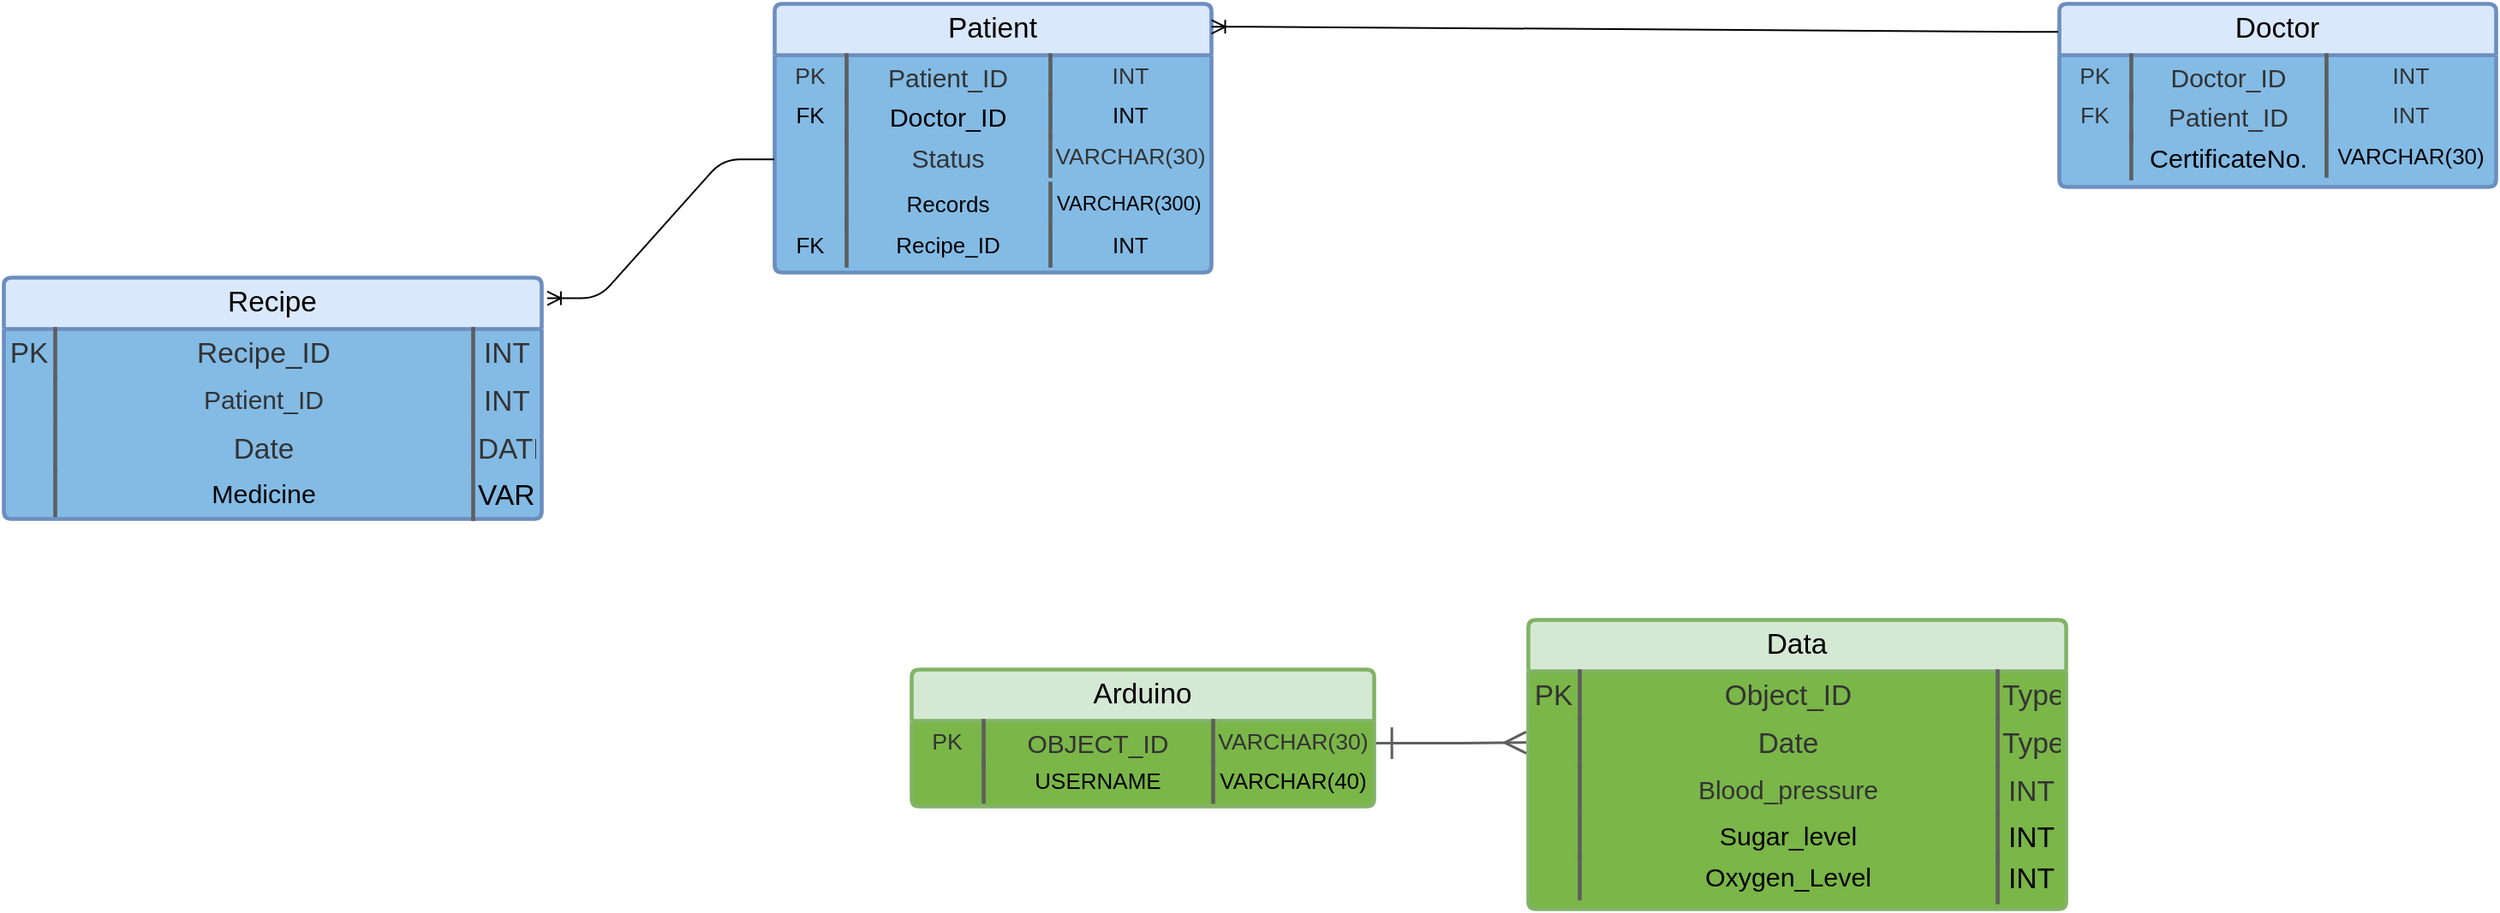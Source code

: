 <mxfile version="14.9.4" type="github">
  <diagram id="R2lEEEUBdFMjLlhIrx00" name="Page-1">
    <mxGraphModel dx="1673" dy="901" grid="1" gridSize="10" guides="1" tooltips="1" connect="1" arrows="1" fold="1" page="1" pageScale="1" pageWidth="850" pageHeight="1100" math="0" shadow="0" extFonts="Permanent Marker^https://fonts.googleapis.com/css?family=Permanent+Marker">
      <root>
        <mxCell id="0" />
        <mxCell id="1" parent="0" />
        <mxCell id="s8nBBbzB6NtBCQzFO3ce-1" value="Patient" style="html=1;overflow=block;blockSpacing=1;whiteSpace=wrap;swimlane;resizeParent=1;resizeParentMax=0;resizeLast=0;collapsible=0;marginBottom=0;fontStyle=0;swimlaneFillColor=#83bbe5;startSize=30;whiteSpace=wrap;fontSize=16.7;align=center;fillColor=#dae8fc;whiteSpace=wrap;spacing=0;strokeColor=#6c8ebf;strokeOpacity=100;fillOpacity=100;rounded=1;absoluteArcSize=1;arcSize=9;strokeWidth=2.3;" parent="1" vertex="1">
          <mxGeometry x="480" y="90" width="255" height="157" as="geometry" />
        </mxCell>
        <mxCell id="s8nBBbzB6NtBCQzFO3ce-2" value="PK" style="strokeColor=none;part=1;resizeHeight=0;align=center;verticalAlign=top;spacingLeft=4;spacingRight=4;overflow=hidden;rotatable=0;points=[[0,0.5],[1,0.5]];portConstraint=eastwest;whiteSpace=wrap;swimlaneFillColor=#83bbe5;whiteSpace=wrap;fontSize=13.3;fontColor=#333333;align=center;fillColor=none;strokeOpacity=100;fillOpacity=100;whiteSpace=wrap;spacing=0;rounded=1;absoluteArcSize=1;arcSize=9;strokeWidth=2.3;" parent="s8nBBbzB6NtBCQzFO3ce-1" vertex="1">
          <mxGeometry y="30" width="42" height="23.25" as="geometry" />
        </mxCell>
        <mxCell id="s8nBBbzB6NtBCQzFO3ce-3" value="Patient_ID" style="shape=partialRectangle;top=0;right=0;bottom=0;part=1;resizeHeight=0;align=left;verticalAlign=top;spacingLeft=4;spacingRight=4;overflow=hidden;rotatable=0;points=[[0,0.5],[1,0.5]];portConstraint=eastwest;whiteSpace=wrap;swimlaneFillColor=#83bbe5;whiteSpace=wrap;fontSize=15;fontColor=#333333;align=center;fillColor=none;strokeOpacity=100;fillOpacity=100;whiteSpace=wrap;spacing=0;strokeColor=#5e5e5e;rounded=1;absoluteArcSize=1;arcSize=9;strokeWidth=2.3;" parent="s8nBBbzB6NtBCQzFO3ce-1" vertex="1">
          <mxGeometry x="42" y="30" width="119.0" height="25.5" as="geometry" />
        </mxCell>
        <mxCell id="s8nBBbzB6NtBCQzFO3ce-4" value="INT" style="shape=partialRectangle;top=0;right=0;bottom=0;part=1;resizeHeight=0;align=left;verticalAlign=top;spacingLeft=4;spacingRight=4;overflow=hidden;rotatable=0;points=[[0,0.5],[1,0.5]];portConstraint=eastwest;whiteSpace=wrap;swimlaneFillColor=#83bbe5;whiteSpace=wrap;fontSize=13.3;fontColor=#333333;align=center;fillColor=none;strokeOpacity=100;fillOpacity=100;whiteSpace=wrap;spacing=0;strokeColor=#5e5e5e;rounded=1;absoluteArcSize=1;arcSize=9;strokeWidth=2.3;" parent="s8nBBbzB6NtBCQzFO3ce-1" vertex="1">
          <mxGeometry x="161.0" y="30" width="94.0" height="23.25" as="geometry" />
        </mxCell>
        <mxCell id="s8nBBbzB6NtBCQzFO3ce-5" value="FK" style="strokeColor=none;part=1;resizeHeight=0;align=center;verticalAlign=top;spacingLeft=4;spacingRight=4;overflow=hidden;rotatable=0;points=[[0,0.5],[1,0.5]];portConstraint=eastwest;whiteSpace=wrap;swimlaneFillColor=#83bbe5;whiteSpace=wrap;fontSize=13;fillColor=none;strokeOpacity=100;fillOpacity=100;whiteSpace=wrap;spacing=0;rounded=1;absoluteArcSize=1;arcSize=9;strokeWidth=2.3;" parent="s8nBBbzB6NtBCQzFO3ce-1" vertex="1">
          <mxGeometry y="53.25" width="42" height="24" as="geometry" />
        </mxCell>
        <mxCell id="s8nBBbzB6NtBCQzFO3ce-6" value="Doctor_ID" style="shape=partialRectangle;top=0;right=0;bottom=0;part=1;resizeHeight=0;align=left;verticalAlign=top;spacingLeft=4;spacingRight=4;overflow=hidden;rotatable=0;points=[[0,0.5],[1,0.5]];portConstraint=eastwest;whiteSpace=wrap;swimlaneFillColor=#83bbe5;whiteSpace=wrap;fontSize=15.2;align=center;fillColor=none;strokeOpacity=100;fillOpacity=100;whiteSpace=wrap;spacing=0;strokeColor=#5e5e5e;rounded=1;absoluteArcSize=1;arcSize=9;strokeWidth=2.3;" parent="s8nBBbzB6NtBCQzFO3ce-1" vertex="1">
          <mxGeometry x="42" y="53.25" width="119.0" height="25.5" as="geometry" />
        </mxCell>
        <mxCell id="s8nBBbzB6NtBCQzFO3ce-7" value="INT" style="shape=partialRectangle;top=0;right=0;bottom=0;part=1;resizeHeight=0;align=left;verticalAlign=top;spacingLeft=4;spacingRight=4;overflow=hidden;rotatable=0;points=[[0,0.5],[1,0.5]];portConstraint=eastwest;whiteSpace=wrap;swimlaneFillColor=#83bbe5;whiteSpace=wrap;fontSize=13;align=center;fillColor=none;strokeOpacity=100;fillOpacity=100;whiteSpace=wrap;spacing=0;strokeColor=#5e5e5e;rounded=1;absoluteArcSize=1;arcSize=9;strokeWidth=2.3;" parent="s8nBBbzB6NtBCQzFO3ce-1" vertex="1">
          <mxGeometry x="161.0" y="53.25" width="94.0" height="24" as="geometry" />
        </mxCell>
        <mxCell id="s8nBBbzB6NtBCQzFO3ce-8" value="" style="strokeColor=none;part=1;resizeHeight=0;align=center;verticalAlign=top;spacingLeft=4;spacingRight=4;overflow=hidden;rotatable=0;points=[[0,0.5],[1,0.5]];portConstraint=eastwest;whiteSpace=wrap;swimlaneFillColor=#83bbe5;whiteSpace=wrap;fontSize=13;align=center;fillColor=none;strokeOpacity=100;fillOpacity=100;whiteSpace=wrap;spacing=0;rounded=1;absoluteArcSize=1;arcSize=9;strokeWidth=2.3;" parent="s8nBBbzB6NtBCQzFO3ce-1" vertex="1">
          <mxGeometry y="77.25" width="42" height="27.75" as="geometry" />
        </mxCell>
        <mxCell id="s8nBBbzB6NtBCQzFO3ce-9" value="Status" style="shape=partialRectangle;top=0;right=0;bottom=0;part=1;resizeHeight=0;align=left;verticalAlign=top;spacingLeft=4;spacingRight=4;overflow=hidden;rotatable=0;points=[[0,0.5],[1,0.5]];portConstraint=eastwest;whiteSpace=wrap;swimlaneFillColor=#83bbe5;whiteSpace=wrap;fontSize=15;fontColor=#333333;align=center;fillColor=none;strokeOpacity=100;fillOpacity=100;whiteSpace=wrap;spacing=0;strokeColor=#5e5e5e;rounded=1;absoluteArcSize=1;arcSize=9;strokeWidth=2.3;" parent="s8nBBbzB6NtBCQzFO3ce-1" vertex="1">
          <mxGeometry x="42" y="77.25" width="119.0" height="25.5" as="geometry" />
        </mxCell>
        <mxCell id="s8nBBbzB6NtBCQzFO3ce-10" value="VARCHAR(30)" style="shape=partialRectangle;top=0;right=0;bottom=0;part=1;resizeHeight=0;align=left;verticalAlign=top;spacingLeft=4;spacingRight=4;overflow=hidden;rotatable=0;points=[[0,0.5],[1,0.5]];portConstraint=eastwest;whiteSpace=wrap;swimlaneFillColor=#83bbe5;whiteSpace=wrap;fontSize=13.3;fontColor=#333333;align=center;fillColor=none;strokeOpacity=100;fillOpacity=100;whiteSpace=wrap;spacing=0;strokeColor=#5e5e5e;rounded=1;absoluteArcSize=1;arcSize=9;strokeWidth=2.3;" parent="s8nBBbzB6NtBCQzFO3ce-1" vertex="1">
          <mxGeometry x="161.0" y="77.25" width="94.0" height="23.25" as="geometry" />
        </mxCell>
        <mxCell id="s8nBBbzB6NtBCQzFO3ce-11" value="" style="strokeColor=none;part=1;resizeHeight=0;align=center;verticalAlign=top;spacingLeft=4;spacingRight=4;overflow=hidden;rotatable=0;points=[[0,0.5],[1,0.5]];portConstraint=eastwest;whiteSpace=wrap;swimlaneFillColor=#83bbe5;whiteSpace=wrap;fontSize=13;fillColor=none;strokeOpacity=100;fillOpacity=100;whiteSpace=wrap;spacing=0;rounded=1;absoluteArcSize=1;arcSize=9;strokeWidth=2.3;" parent="s8nBBbzB6NtBCQzFO3ce-1" vertex="1">
          <mxGeometry y="105" width="42" height="24" as="geometry" />
        </mxCell>
        <mxCell id="s8nBBbzB6NtBCQzFO3ce-12" value="Records" style="shape=partialRectangle;top=0;right=0;bottom=0;part=1;resizeHeight=0;align=left;verticalAlign=top;spacingLeft=4;spacingRight=4;overflow=hidden;rotatable=0;points=[[0,0.5],[1,0.5]];portConstraint=eastwest;whiteSpace=wrap;swimlaneFillColor=#83bbe5;whiteSpace=wrap;fontSize=13;align=center;fillColor=none;strokeOpacity=100;fillOpacity=100;whiteSpace=wrap;spacing=0;strokeColor=#5e5e5e;rounded=1;absoluteArcSize=1;arcSize=9;strokeWidth=2.3;" parent="s8nBBbzB6NtBCQzFO3ce-1" vertex="1">
          <mxGeometry x="42" y="105" width="119.0" height="24" as="geometry" />
        </mxCell>
        <mxCell id="s8nBBbzB6NtBCQzFO3ce-13" value="VARCHAR(300)" style="shape=partialRectangle;top=0;right=0;bottom=0;part=1;resizeHeight=0;align=left;verticalAlign=top;spacingLeft=4;spacingRight=4;overflow=hidden;rotatable=0;points=[[0,0.5],[1,0.5]];portConstraint=eastwest;whiteSpace=wrap;swimlaneFillColor=#83bbe5;whiteSpace=wrap;fontSize=11.8;fillColor=none;strokeOpacity=100;fillOpacity=100;whiteSpace=wrap;spacing=0;strokeColor=#5e5e5e;rounded=1;absoluteArcSize=1;arcSize=9;strokeWidth=2.3;" parent="s8nBBbzB6NtBCQzFO3ce-1" vertex="1">
          <mxGeometry x="161.0" y="105" width="94.0" height="21.75" as="geometry" />
        </mxCell>
        <mxCell id="s8nBBbzB6NtBCQzFO3ce-14" value="FK" style="strokeColor=none;part=1;resizeHeight=0;align=center;verticalAlign=top;spacingLeft=4;spacingRight=4;overflow=hidden;rotatable=0;points=[[0,0.5],[1,0.5]];portConstraint=eastwest;whiteSpace=wrap;swimlaneFillColor=#83bbe5;whiteSpace=wrap;fontSize=13;fillColor=none;strokeOpacity=100;fillOpacity=100;whiteSpace=wrap;spacing=0;rounded=1;absoluteArcSize=1;arcSize=9;strokeWidth=2.3;" parent="s8nBBbzB6NtBCQzFO3ce-1" vertex="1">
          <mxGeometry y="129" width="42" height="24" as="geometry" />
        </mxCell>
        <mxCell id="s8nBBbzB6NtBCQzFO3ce-15" value="Recipe_ID" style="shape=partialRectangle;top=0;right=0;bottom=0;part=1;resizeHeight=0;align=left;verticalAlign=top;spacingLeft=4;spacingRight=4;overflow=hidden;rotatable=0;points=[[0,0.5],[1,0.5]];portConstraint=eastwest;whiteSpace=wrap;swimlaneFillColor=#83bbe5;whiteSpace=wrap;fontSize=13;align=center;fillColor=none;strokeOpacity=100;fillOpacity=100;whiteSpace=wrap;spacing=0;strokeColor=#5e5e5e;rounded=1;absoluteArcSize=1;arcSize=9;strokeWidth=2.3;" parent="s8nBBbzB6NtBCQzFO3ce-1" vertex="1">
          <mxGeometry x="42" y="129" width="119.0" height="24" as="geometry" />
        </mxCell>
        <mxCell id="s8nBBbzB6NtBCQzFO3ce-16" value="INT" style="shape=partialRectangle;top=0;right=0;bottom=0;part=1;resizeHeight=0;align=left;verticalAlign=top;spacingLeft=4;spacingRight=4;overflow=hidden;rotatable=0;points=[[0,0.5],[1,0.5]];portConstraint=eastwest;whiteSpace=wrap;swimlaneFillColor=#83bbe5;whiteSpace=wrap;fontSize=13;align=center;fillColor=none;strokeOpacity=100;fillOpacity=100;whiteSpace=wrap;spacing=0;strokeColor=#5e5e5e;rounded=1;absoluteArcSize=1;arcSize=9;strokeWidth=2.3;" parent="s8nBBbzB6NtBCQzFO3ce-1" vertex="1">
          <mxGeometry x="161.0" y="129" width="94.0" height="24" as="geometry" />
        </mxCell>
        <mxCell id="wR4m2LSyL9cgfY_sc-Y3-31" value="Doctor" style="html=1;overflow=block;blockSpacing=1;whiteSpace=wrap;swimlane;resizeParent=1;resizeParentMax=0;resizeLast=0;collapsible=0;marginBottom=0;fontStyle=0;swimlaneFillColor=#83bbe5;startSize=30;whiteSpace=wrap;fontSize=16.7;align=center;fillColor=#dae8fc;whiteSpace=wrap;spacing=0;strokeColor=#6c8ebf;strokeOpacity=100;fillOpacity=100;rounded=1;absoluteArcSize=1;arcSize=9;strokeWidth=2.3;" parent="1" vertex="1">
          <mxGeometry x="1230" y="90" width="255" height="107" as="geometry" />
        </mxCell>
        <mxCell id="wR4m2LSyL9cgfY_sc-Y3-32" value="PK" style="strokeColor=none;part=1;resizeHeight=0;align=center;verticalAlign=top;spacingLeft=4;spacingRight=4;overflow=hidden;rotatable=0;points=[[0,0.5],[1,0.5]];portConstraint=eastwest;whiteSpace=wrap;swimlaneFillColor=#83bbe5;whiteSpace=wrap;fontSize=13.3;fontColor=#333333;align=center;fillColor=none;strokeOpacity=100;fillOpacity=100;whiteSpace=wrap;spacing=0;rounded=1;absoluteArcSize=1;arcSize=9;strokeWidth=2.3;" parent="wR4m2LSyL9cgfY_sc-Y3-31" vertex="1">
          <mxGeometry y="30" width="42" height="23.25" as="geometry" />
        </mxCell>
        <mxCell id="wR4m2LSyL9cgfY_sc-Y3-33" value="Doctor_ID" style="shape=partialRectangle;top=0;right=0;bottom=0;part=1;resizeHeight=0;align=left;verticalAlign=top;spacingLeft=4;spacingRight=4;overflow=hidden;rotatable=0;points=[[0,0.5],[1,0.5]];portConstraint=eastwest;whiteSpace=wrap;swimlaneFillColor=#83bbe5;whiteSpace=wrap;fontSize=15;fontColor=#333333;align=center;fillColor=none;strokeOpacity=100;fillOpacity=100;whiteSpace=wrap;spacing=0;strokeColor=#5e5e5e;rounded=1;absoluteArcSize=1;arcSize=9;strokeWidth=2.3;" parent="wR4m2LSyL9cgfY_sc-Y3-31" vertex="1">
          <mxGeometry x="42" y="30" width="114" height="25.5" as="geometry" />
        </mxCell>
        <mxCell id="wR4m2LSyL9cgfY_sc-Y3-34" value="INT" style="shape=partialRectangle;top=0;right=0;bottom=0;part=1;resizeHeight=0;align=left;verticalAlign=top;spacingLeft=4;spacingRight=4;overflow=hidden;rotatable=0;points=[[0,0.5],[1,0.5]];portConstraint=eastwest;whiteSpace=wrap;swimlaneFillColor=#83bbe5;whiteSpace=wrap;fontSize=13.3;fontColor=#333333;align=center;fillColor=none;strokeOpacity=100;fillOpacity=100;whiteSpace=wrap;spacing=0;strokeColor=#5e5e5e;rounded=1;absoluteArcSize=1;arcSize=9;strokeWidth=2.3;" parent="wR4m2LSyL9cgfY_sc-Y3-31" vertex="1">
          <mxGeometry x="156" y="30" width="99" height="23.25" as="geometry" />
        </mxCell>
        <mxCell id="wR4m2LSyL9cgfY_sc-Y3-35" value="FK" style="strokeColor=none;part=1;resizeHeight=0;align=center;verticalAlign=top;spacingLeft=4;spacingRight=4;overflow=hidden;rotatable=0;points=[[0,0.5],[1,0.5]];portConstraint=eastwest;whiteSpace=wrap;swimlaneFillColor=#83bbe5;whiteSpace=wrap;fontSize=13.3;fontColor=#333333;align=center;fillColor=none;strokeOpacity=100;fillOpacity=100;whiteSpace=wrap;spacing=0;rounded=1;absoluteArcSize=1;arcSize=9;strokeWidth=2.3;" parent="wR4m2LSyL9cgfY_sc-Y3-31" vertex="1">
          <mxGeometry y="53.25" width="42" height="23.25" as="geometry" />
        </mxCell>
        <mxCell id="wR4m2LSyL9cgfY_sc-Y3-36" value="Patient_ID" style="shape=partialRectangle;top=0;right=0;bottom=0;part=1;resizeHeight=0;align=left;verticalAlign=top;spacingLeft=4;spacingRight=4;overflow=hidden;rotatable=0;points=[[0,0.5],[1,0.5]];portConstraint=eastwest;whiteSpace=wrap;swimlaneFillColor=#83bbe5;whiteSpace=wrap;fontSize=15;fontColor=#333333;align=center;fillColor=none;strokeOpacity=100;fillOpacity=100;whiteSpace=wrap;spacing=0;strokeColor=#5e5e5e;rounded=1;absoluteArcSize=1;arcSize=9;strokeWidth=2.3;" parent="wR4m2LSyL9cgfY_sc-Y3-31" vertex="1">
          <mxGeometry x="42" y="53.25" width="114" height="25.5" as="geometry" />
        </mxCell>
        <mxCell id="wR4m2LSyL9cgfY_sc-Y3-37" value="INT" style="shape=partialRectangle;top=0;right=0;bottom=0;part=1;resizeHeight=0;align=left;verticalAlign=top;spacingLeft=4;spacingRight=4;overflow=hidden;rotatable=0;points=[[0,0.5],[1,0.5]];portConstraint=eastwest;whiteSpace=wrap;swimlaneFillColor=#83bbe5;whiteSpace=wrap;fontSize=13.3;fontColor=#333333;align=center;fillColor=none;strokeOpacity=100;fillOpacity=100;whiteSpace=wrap;spacing=0;strokeColor=#5e5e5e;rounded=1;absoluteArcSize=1;arcSize=9;strokeWidth=2.3;" parent="wR4m2LSyL9cgfY_sc-Y3-31" vertex="1">
          <mxGeometry x="156" y="53.25" width="99" height="23.25" as="geometry" />
        </mxCell>
        <mxCell id="wR4m2LSyL9cgfY_sc-Y3-38" value="" style="strokeColor=none;part=1;resizeHeight=0;align=center;verticalAlign=top;spacingLeft=4;spacingRight=4;overflow=hidden;rotatable=0;points=[[0,0.5],[1,0.5]];portConstraint=eastwest;whiteSpace=wrap;swimlaneFillColor=#83bbe5;whiteSpace=wrap;fontSize=13;fillColor=none;strokeOpacity=100;fillOpacity=100;whiteSpace=wrap;spacing=0;rounded=1;absoluteArcSize=1;arcSize=9;strokeWidth=2.3;" parent="wR4m2LSyL9cgfY_sc-Y3-31" vertex="1">
          <mxGeometry y="76.5" width="42" height="24" as="geometry" />
        </mxCell>
        <mxCell id="wR4m2LSyL9cgfY_sc-Y3-39" value="CertificateNo." style="shape=partialRectangle;top=0;right=0;bottom=0;part=1;resizeHeight=0;align=left;verticalAlign=top;spacingLeft=4;spacingRight=4;overflow=hidden;rotatable=0;points=[[0,0.5],[1,0.5]];portConstraint=eastwest;whiteSpace=wrap;swimlaneFillColor=#83bbe5;whiteSpace=wrap;fontSize=15.2;align=center;fillColor=none;strokeOpacity=100;fillOpacity=100;whiteSpace=wrap;spacing=0;strokeColor=#5e5e5e;rounded=1;absoluteArcSize=1;arcSize=9;strokeWidth=2.3;" parent="wR4m2LSyL9cgfY_sc-Y3-31" vertex="1">
          <mxGeometry x="42" y="76.5" width="114" height="25.5" as="geometry" />
        </mxCell>
        <mxCell id="wR4m2LSyL9cgfY_sc-Y3-40" value="VARCHAR(30)" style="shape=partialRectangle;top=0;right=0;bottom=0;part=1;resizeHeight=0;align=left;verticalAlign=top;spacingLeft=4;spacingRight=4;overflow=hidden;rotatable=0;points=[[0,0.5],[1,0.5]];portConstraint=eastwest;whiteSpace=wrap;swimlaneFillColor=#83bbe5;whiteSpace=wrap;fontSize=13;align=center;fillColor=none;strokeOpacity=100;fillOpacity=100;whiteSpace=wrap;spacing=0;strokeColor=#5e5e5e;rounded=1;absoluteArcSize=1;arcSize=9;strokeWidth=2.3;" parent="wR4m2LSyL9cgfY_sc-Y3-31" vertex="1">
          <mxGeometry x="156" y="76.5" width="99" height="24" as="geometry" />
        </mxCell>
        <mxCell id="s8nBBbzB6NtBCQzFO3ce-19" value="" style="edgeStyle=entityRelationEdgeStyle;fontSize=12;html=1;endArrow=ERoneToMany;entryX=1.001;entryY=0.087;entryDx=0;entryDy=0;exitX=-0.002;exitY=0.155;exitDx=0;exitDy=0;entryPerimeter=0;exitPerimeter=0;" parent="1" source="wR4m2LSyL9cgfY_sc-Y3-31" target="s8nBBbzB6NtBCQzFO3ce-1" edge="1">
          <mxGeometry width="100" height="100" relative="1" as="geometry">
            <mxPoint x="780" y="400" as="sourcePoint" />
            <mxPoint x="940" y="300" as="targetPoint" />
          </mxGeometry>
        </mxCell>
        <mxCell id="9HrM7mktzzBxvPAglcAL-32" value="Arduino" style="html=1;overflow=block;blockSpacing=1;whiteSpace=wrap;swimlane;resizeParent=1;resizeParentMax=0;resizeLast=0;collapsible=0;marginBottom=0;fontStyle=0;swimlaneFillColor=#7ab648;startSize=30;whiteSpace=wrap;fontSize=16.7;align=center;fillColor=#d5e8d4;whiteSpace=wrap;spacing=0;strokeColor=#82b366;strokeOpacity=100;fillOpacity=100;rounded=1;absoluteArcSize=1;arcSize=9;strokeWidth=2.3;" parent="1" vertex="1">
          <mxGeometry x="560" y="479" width="270" height="80" as="geometry" />
        </mxCell>
        <mxCell id="9HrM7mktzzBxvPAglcAL-33" value="PK" style="strokeColor=none;part=1;resizeHeight=0;align=center;verticalAlign=top;spacingLeft=4;spacingRight=4;overflow=hidden;rotatable=0;points=[[0,0.5],[1,0.5]];portConstraint=eastwest;whiteSpace=wrap;swimlaneFillColor=#7ab648;whiteSpace=wrap;fontSize=13.3;fontColor=#333333;align=center;fillColor=none;strokeOpacity=100;fillOpacity=100;whiteSpace=wrap;spacing=0;rounded=1;absoluteArcSize=1;arcSize=9;strokeWidth=2.3;" parent="9HrM7mktzzBxvPAglcAL-32" vertex="1">
          <mxGeometry y="30" width="42" height="23.25" as="geometry" />
        </mxCell>
        <mxCell id="9HrM7mktzzBxvPAglcAL-34" value="OBJECT_ID" style="shape=partialRectangle;top=0;right=0;bottom=0;part=1;resizeHeight=0;align=left;verticalAlign=top;spacingLeft=4;spacingRight=4;overflow=hidden;rotatable=0;points=[[0,0.5],[1,0.5]];portConstraint=eastwest;whiteSpace=wrap;swimlaneFillColor=#7ab648;whiteSpace=wrap;fontSize=15;fontColor=#333333;align=center;fillColor=none;strokeOpacity=100;fillOpacity=100;whiteSpace=wrap;spacing=0;strokeColor=#5e5e5e;rounded=1;absoluteArcSize=1;arcSize=9;strokeWidth=2.3;" parent="9HrM7mktzzBxvPAglcAL-32" vertex="1">
          <mxGeometry x="42" y="30" width="134.0" height="25.5" as="geometry" />
        </mxCell>
        <mxCell id="9HrM7mktzzBxvPAglcAL-35" value="VARCHAR(30)" style="shape=partialRectangle;top=0;right=0;bottom=0;part=1;resizeHeight=0;align=left;verticalAlign=top;spacingLeft=4;spacingRight=4;overflow=hidden;rotatable=0;points=[[0,0.5],[1,0.5]];portConstraint=eastwest;whiteSpace=wrap;swimlaneFillColor=#7ab648;whiteSpace=wrap;fontSize=13.3;fontColor=#333333;align=center;fillColor=none;strokeOpacity=100;fillOpacity=100;whiteSpace=wrap;spacing=0;strokeColor=#5e5e5e;rounded=1;absoluteArcSize=1;arcSize=9;strokeWidth=2.3;" parent="9HrM7mktzzBxvPAglcAL-32" vertex="1">
          <mxGeometry x="176.0" y="30" width="94.0" height="23.25" as="geometry" />
        </mxCell>
        <mxCell id="9HrM7mktzzBxvPAglcAL-36" value="" style="strokeColor=none;part=1;resizeHeight=0;align=center;verticalAlign=top;spacingLeft=4;spacingRight=4;overflow=hidden;rotatable=0;points=[[0,0.5],[1,0.5]];portConstraint=eastwest;whiteSpace=wrap;swimlaneFillColor=#7ab648;whiteSpace=wrap;fontSize=13;fillColor=none;strokeOpacity=100;fillOpacity=100;whiteSpace=wrap;spacing=0;rounded=1;absoluteArcSize=1;arcSize=9;strokeWidth=2.3;" parent="9HrM7mktzzBxvPAglcAL-32" vertex="1">
          <mxGeometry y="53.25" width="42" height="24" as="geometry" />
        </mxCell>
        <mxCell id="9HrM7mktzzBxvPAglcAL-37" value="USERNAME" style="shape=partialRectangle;top=0;right=0;bottom=0;part=1;resizeHeight=0;align=left;verticalAlign=top;spacingLeft=4;spacingRight=4;overflow=hidden;rotatable=0;points=[[0,0.5],[1,0.5]];portConstraint=eastwest;whiteSpace=wrap;swimlaneFillColor=#7ab648;whiteSpace=wrap;fontSize=13;align=center;fillColor=none;strokeOpacity=100;fillOpacity=100;whiteSpace=wrap;spacing=0;strokeColor=#5e5e5e;rounded=1;absoluteArcSize=1;arcSize=9;strokeWidth=2.3;" parent="9HrM7mktzzBxvPAglcAL-32" vertex="1">
          <mxGeometry x="42" y="53.25" width="134.0" height="24" as="geometry" />
        </mxCell>
        <mxCell id="9HrM7mktzzBxvPAglcAL-38" value="VARCHAR(40)" style="shape=partialRectangle;top=0;right=0;bottom=0;part=1;resizeHeight=0;align=left;verticalAlign=top;spacingLeft=4;spacingRight=4;overflow=hidden;rotatable=0;points=[[0,0.5],[1,0.5]];portConstraint=eastwest;whiteSpace=wrap;swimlaneFillColor=#7ab648;whiteSpace=wrap;fontSize=13;align=center;fillColor=none;strokeOpacity=100;fillOpacity=100;whiteSpace=wrap;spacing=0;strokeColor=#5e5e5e;rounded=1;absoluteArcSize=1;arcSize=9;strokeWidth=2.3;" parent="9HrM7mktzzBxvPAglcAL-32" vertex="1">
          <mxGeometry x="176.0" y="53.25" width="94.0" height="24" as="geometry" />
        </mxCell>
        <mxCell id="9HrM7mktzzBxvPAglcAL-39" value="Data" style="html=1;overflow=block;blockSpacing=1;whiteSpace=wrap;swimlane;resizeParent=1;resizeParentMax=0;resizeLast=0;collapsible=0;marginBottom=0;fontStyle=0;swimlaneFillColor=#7ab648;startSize=30;whiteSpace=wrap;fontSize=16.7;align=center;fillColor=#d5e8d4;whiteSpace=wrap;spacing=0;strokeColor=#82b366;strokeOpacity=100;fillOpacity=100;rounded=1;absoluteArcSize=1;arcSize=9;strokeWidth=2.3;" parent="1" vertex="1">
          <mxGeometry x="920" y="450" width="314" height="169" as="geometry" />
        </mxCell>
        <mxCell id="9HrM7mktzzBxvPAglcAL-40" value="PK" style="strokeColor=none;part=1;resizeHeight=0;align=center;verticalAlign=top;spacingLeft=4;spacingRight=4;overflow=hidden;rotatable=0;points=[[0,0.5],[1,0.5]];portConstraint=eastwest;whiteSpace=wrap;swimlaneFillColor=#7ab648;whiteSpace=wrap;fontSize=16.7;fontColor=#333333;align=center;fillColor=none;strokeOpacity=100;fillOpacity=100;whiteSpace=wrap;spacing=0;rounded=1;absoluteArcSize=1;arcSize=9;strokeWidth=2.3;" parent="9HrM7mktzzBxvPAglcAL-39" vertex="1">
          <mxGeometry y="30" width="30" height="27.75" as="geometry" />
        </mxCell>
        <mxCell id="9HrM7mktzzBxvPAglcAL-41" value="Object_ID" style="shape=partialRectangle;top=0;right=0;bottom=0;part=1;resizeHeight=0;align=left;verticalAlign=top;spacingLeft=4;spacingRight=4;overflow=hidden;rotatable=0;points=[[0,0.5],[1,0.5]];portConstraint=eastwest;whiteSpace=wrap;swimlaneFillColor=#7ab648;whiteSpace=wrap;fontSize=16.7;fontColor=#333333;align=center;fillColor=none;strokeOpacity=100;fillOpacity=100;whiteSpace=wrap;spacing=0;strokeColor=#5e5e5e;rounded=1;absoluteArcSize=1;arcSize=9;strokeWidth=2.3;" parent="9HrM7mktzzBxvPAglcAL-39" vertex="1">
          <mxGeometry x="30" y="30" width="244" height="27.75" as="geometry" />
        </mxCell>
        <mxCell id="9HrM7mktzzBxvPAglcAL-42" value="Type" style="shape=partialRectangle;top=0;right=0;bottom=0;part=1;resizeHeight=0;align=left;verticalAlign=top;spacingLeft=4;spacingRight=4;overflow=hidden;rotatable=0;points=[[0,0.5],[1,0.5]];portConstraint=eastwest;whiteSpace=wrap;swimlaneFillColor=#7ab648;whiteSpace=wrap;fontSize=16.7;fontColor=#333333;align=center;fillColor=none;strokeOpacity=100;fillOpacity=100;whiteSpace=wrap;spacing=0;strokeColor=#5e5e5e;rounded=1;absoluteArcSize=1;arcSize=9;strokeWidth=2.3;" parent="9HrM7mktzzBxvPAglcAL-39" vertex="1">
          <mxGeometry x="274" y="30" width="40" height="27.75" as="geometry" />
        </mxCell>
        <mxCell id="9HrM7mktzzBxvPAglcAL-43" value="" style="strokeColor=none;part=1;resizeHeight=0;align=center;verticalAlign=top;spacingLeft=4;spacingRight=4;overflow=hidden;rotatable=0;points=[[0,0.5],[1,0.5]];portConstraint=eastwest;whiteSpace=wrap;swimlaneFillColor=#7ab648;whiteSpace=wrap;fontSize=13;align=center;fillColor=none;strokeOpacity=100;fillOpacity=100;whiteSpace=wrap;spacing=0;rounded=1;absoluteArcSize=1;arcSize=9;strokeWidth=2.3;" parent="9HrM7mktzzBxvPAglcAL-39" vertex="1">
          <mxGeometry y="57.75" width="30" height="27.75" as="geometry" />
        </mxCell>
        <mxCell id="9HrM7mktzzBxvPAglcAL-44" value="Date" style="shape=partialRectangle;top=0;right=0;bottom=0;part=1;resizeHeight=0;align=left;verticalAlign=top;spacingLeft=4;spacingRight=4;overflow=hidden;rotatable=0;points=[[0,0.5],[1,0.5]];portConstraint=eastwest;whiteSpace=wrap;swimlaneFillColor=#7ab648;whiteSpace=wrap;fontSize=16.7;fontColor=#333333;align=center;fillColor=none;strokeOpacity=100;fillOpacity=100;whiteSpace=wrap;spacing=0;strokeColor=#5e5e5e;rounded=1;absoluteArcSize=1;arcSize=9;strokeWidth=2.3;" parent="9HrM7mktzzBxvPAglcAL-39" vertex="1">
          <mxGeometry x="30" y="57.75" width="244" height="27.75" as="geometry" />
        </mxCell>
        <mxCell id="9HrM7mktzzBxvPAglcAL-45" value="Type" style="shape=partialRectangle;top=0;right=0;bottom=0;part=1;resizeHeight=0;align=left;verticalAlign=top;spacingLeft=4;spacingRight=4;overflow=hidden;rotatable=0;points=[[0,0.5],[1,0.5]];portConstraint=eastwest;whiteSpace=wrap;swimlaneFillColor=#7ab648;whiteSpace=wrap;fontSize=16.7;fontColor=#333333;align=center;fillColor=none;strokeOpacity=100;fillOpacity=100;whiteSpace=wrap;spacing=0;strokeColor=#5e5e5e;rounded=1;absoluteArcSize=1;arcSize=9;strokeWidth=2.3;" parent="9HrM7mktzzBxvPAglcAL-39" vertex="1">
          <mxGeometry x="274" y="57.75" width="40" height="27.75" as="geometry" />
        </mxCell>
        <mxCell id="9HrM7mktzzBxvPAglcAL-46" value="" style="strokeColor=none;part=1;resizeHeight=0;align=center;verticalAlign=top;spacingLeft=4;spacingRight=4;overflow=hidden;rotatable=0;points=[[0,0.5],[1,0.5]];portConstraint=eastwest;whiteSpace=wrap;swimlaneFillColor=#7ab648;whiteSpace=wrap;fontSize=13;align=center;fillColor=none;strokeOpacity=100;fillOpacity=100;whiteSpace=wrap;spacing=0;rounded=1;absoluteArcSize=1;arcSize=9;strokeWidth=2.3;" parent="9HrM7mktzzBxvPAglcAL-39" vertex="1">
          <mxGeometry y="85.5" width="30" height="27.75" as="geometry" />
        </mxCell>
        <mxCell id="9HrM7mktzzBxvPAglcAL-47" value="Blood_pressure" style="shape=partialRectangle;top=0;right=0;bottom=0;part=1;resizeHeight=0;align=left;verticalAlign=top;spacingLeft=4;spacingRight=4;overflow=hidden;rotatable=0;points=[[0,0.5],[1,0.5]];portConstraint=eastwest;whiteSpace=wrap;swimlaneFillColor=#7ab648;whiteSpace=wrap;fontSize=15;fontColor=#333333;align=center;fillColor=none;strokeOpacity=100;fillOpacity=100;whiteSpace=wrap;spacing=0;strokeColor=#5e5e5e;rounded=1;absoluteArcSize=1;arcSize=9;strokeWidth=2.3;" parent="9HrM7mktzzBxvPAglcAL-39" vertex="1">
          <mxGeometry x="30" y="85.5" width="244" height="25.5" as="geometry" />
        </mxCell>
        <mxCell id="9HrM7mktzzBxvPAglcAL-48" value="INT" style="shape=partialRectangle;top=0;right=0;bottom=0;part=1;resizeHeight=0;align=left;verticalAlign=top;spacingLeft=4;spacingRight=4;overflow=hidden;rotatable=0;points=[[0,0.5],[1,0.5]];portConstraint=eastwest;whiteSpace=wrap;swimlaneFillColor=#7ab648;whiteSpace=wrap;fontSize=16.7;fontColor=#333333;align=center;fillColor=none;strokeOpacity=100;fillOpacity=100;whiteSpace=wrap;spacing=0;strokeColor=#5e5e5e;rounded=1;absoluteArcSize=1;arcSize=9;strokeWidth=2.3;" parent="9HrM7mktzzBxvPAglcAL-39" vertex="1">
          <mxGeometry x="274" y="85.5" width="40" height="27.75" as="geometry" />
        </mxCell>
        <mxCell id="9HrM7mktzzBxvPAglcAL-49" value="" style="strokeColor=none;part=1;resizeHeight=0;align=center;verticalAlign=top;spacingLeft=4;spacingRight=4;overflow=hidden;rotatable=0;points=[[0,0.5],[1,0.5]];portConstraint=eastwest;whiteSpace=wrap;swimlaneFillColor=#7ab648;whiteSpace=wrap;fontSize=13;fillColor=none;strokeOpacity=100;fillOpacity=100;whiteSpace=wrap;spacing=0;rounded=1;absoluteArcSize=1;arcSize=9;strokeWidth=2.3;" parent="9HrM7mktzzBxvPAglcAL-39" vertex="1">
          <mxGeometry y="113.25" width="30" height="24" as="geometry" />
        </mxCell>
        <mxCell id="9HrM7mktzzBxvPAglcAL-50" value="Sugar_level" style="shape=partialRectangle;top=0;right=0;bottom=0;part=1;resizeHeight=0;align=left;verticalAlign=top;spacingLeft=4;spacingRight=4;overflow=hidden;rotatable=0;points=[[0,0.5],[1,0.5]];portConstraint=eastwest;whiteSpace=wrap;swimlaneFillColor=#7ab648;whiteSpace=wrap;fontSize=15.2;align=center;fillColor=none;strokeOpacity=100;fillOpacity=100;whiteSpace=wrap;spacing=0;strokeColor=#5e5e5e;rounded=1;absoluteArcSize=1;arcSize=9;strokeWidth=2.3;" parent="9HrM7mktzzBxvPAglcAL-39" vertex="1">
          <mxGeometry x="30" y="113.25" width="244" height="25.5" as="geometry" />
        </mxCell>
        <mxCell id="9HrM7mktzzBxvPAglcAL-51" value="INT" style="shape=partialRectangle;top=0;right=0;bottom=0;part=1;resizeHeight=0;align=left;verticalAlign=top;spacingLeft=4;spacingRight=4;overflow=hidden;rotatable=0;points=[[0,0.5],[1,0.5]];portConstraint=eastwest;whiteSpace=wrap;swimlaneFillColor=#7ab648;whiteSpace=wrap;fontSize=16.8;align=center;fillColor=none;strokeOpacity=100;fillOpacity=100;whiteSpace=wrap;spacing=0;strokeColor=#5e5e5e;rounded=1;absoluteArcSize=1;arcSize=9;strokeWidth=2.3;" parent="9HrM7mktzzBxvPAglcAL-39" vertex="1">
          <mxGeometry x="274" y="113.25" width="40" height="27.75" as="geometry" />
        </mxCell>
        <mxCell id="9HrM7mktzzBxvPAglcAL-52" value="" style="strokeColor=none;part=1;resizeHeight=0;align=center;verticalAlign=top;spacingLeft=4;spacingRight=4;overflow=hidden;rotatable=0;points=[[0,0.5],[1,0.5]];portConstraint=eastwest;whiteSpace=wrap;swimlaneFillColor=#7ab648;whiteSpace=wrap;fontSize=13;fillColor=none;strokeOpacity=100;fillOpacity=100;whiteSpace=wrap;spacing=0;rounded=1;absoluteArcSize=1;arcSize=9;strokeWidth=2.3;" parent="9HrM7mktzzBxvPAglcAL-39" vertex="1">
          <mxGeometry y="137.25" width="30" height="24" as="geometry" />
        </mxCell>
        <mxCell id="9HrM7mktzzBxvPAglcAL-53" value="Oxygen_Level" style="shape=partialRectangle;top=0;right=0;bottom=0;part=1;resizeHeight=0;align=left;verticalAlign=top;spacingLeft=4;spacingRight=4;overflow=hidden;rotatable=0;points=[[0,0.5],[1,0.5]];portConstraint=eastwest;whiteSpace=wrap;swimlaneFillColor=#7ab648;whiteSpace=wrap;fontSize=15.2;align=center;fillColor=none;strokeOpacity=100;fillOpacity=100;whiteSpace=wrap;spacing=0;strokeColor=#5e5e5e;rounded=1;absoluteArcSize=1;arcSize=9;strokeWidth=2.3;" parent="9HrM7mktzzBxvPAglcAL-39" vertex="1">
          <mxGeometry x="30" y="137.25" width="244" height="25.5" as="geometry" />
        </mxCell>
        <mxCell id="9HrM7mktzzBxvPAglcAL-54" value="INT" style="shape=partialRectangle;top=0;right=0;bottom=0;part=1;resizeHeight=0;align=left;verticalAlign=top;spacingLeft=4;spacingRight=4;overflow=hidden;rotatable=0;points=[[0,0.5],[1,0.5]];portConstraint=eastwest;whiteSpace=wrap;swimlaneFillColor=#7ab648;whiteSpace=wrap;fontSize=16.8;align=center;fillColor=none;strokeOpacity=100;fillOpacity=100;whiteSpace=wrap;spacing=0;strokeColor=#5e5e5e;rounded=1;absoluteArcSize=1;arcSize=9;strokeWidth=2.3;" parent="9HrM7mktzzBxvPAglcAL-39" vertex="1">
          <mxGeometry x="274" y="137.25" width="40" height="27.75" as="geometry" />
        </mxCell>
        <UserObject label="" lucidchartObjectId="6JhRI4meCXWP" id="9HrM7mktzzBxvPAglcAL-55">
          <mxCell style="html=1;jettySize=18;whiteSpace=wrap;fontSize=13;strokeColor=#5E5E5E;strokeWidth=1.5;rounded=1;arcSize=12;edgeStyle=orthogonalEdgeStyle;startArrow=ERone;startSize=16;;endArrow=ERmany;endSize=10;;exitX=1.004;exitY=0.538;exitPerimeter=0;entryX=-0.004;entryY=0.424;entryPerimeter=0;" parent="1" source="9HrM7mktzzBxvPAglcAL-32" target="9HrM7mktzzBxvPAglcAL-39" edge="1">
            <mxGeometry width="100" height="100" relative="1" as="geometry">
              <Array as="points" />
            </mxGeometry>
          </mxCell>
        </UserObject>
        <mxCell id="2KL743r8nJJYtoUCDz9D-11" value="Recipe" style="html=1;overflow=block;blockSpacing=1;whiteSpace=wrap;swimlane;resizeParent=1;resizeParentMax=0;resizeLast=0;collapsible=0;marginBottom=0;fontStyle=0;swimlaneFillColor=#83bbe5;startSize=30;whiteSpace=wrap;fontSize=16.7;align=center;fillColor=#dae8fc;whiteSpace=wrap;spacing=0;strokeColor=#6c8ebf;strokeOpacity=100;fillOpacity=100;rounded=1;absoluteArcSize=1;arcSize=9;strokeWidth=2.3;" parent="1" vertex="1">
          <mxGeometry x="30" y="250" width="314" height="141" as="geometry" />
        </mxCell>
        <mxCell id="2KL743r8nJJYtoUCDz9D-12" value="PK" style="strokeColor=none;part=1;resizeHeight=0;align=center;verticalAlign=top;spacingLeft=4;spacingRight=4;overflow=hidden;rotatable=0;points=[[0,0.5],[1,0.5]];portConstraint=eastwest;whiteSpace=wrap;swimlaneFillColor=#83bbe5;whiteSpace=wrap;fontSize=16.7;fontColor=#333333;align=center;fillColor=none;strokeOpacity=100;fillOpacity=100;whiteSpace=wrap;spacing=0;rounded=1;absoluteArcSize=1;arcSize=9;strokeWidth=2.3;" parent="2KL743r8nJJYtoUCDz9D-11" vertex="1">
          <mxGeometry y="30" width="30" height="27.75" as="geometry" />
        </mxCell>
        <mxCell id="2KL743r8nJJYtoUCDz9D-13" value="Recipe_ID" style="shape=partialRectangle;top=0;right=0;bottom=0;part=1;resizeHeight=0;align=left;verticalAlign=top;spacingLeft=4;spacingRight=4;overflow=hidden;rotatable=0;points=[[0,0.5],[1,0.5]];portConstraint=eastwest;whiteSpace=wrap;swimlaneFillColor=#83bbe5;whiteSpace=wrap;fontSize=16.7;fontColor=#333333;align=center;fillColor=none;strokeOpacity=100;fillOpacity=100;whiteSpace=wrap;spacing=0;strokeColor=#5e5e5e;rounded=1;absoluteArcSize=1;arcSize=9;strokeWidth=2.3;" parent="2KL743r8nJJYtoUCDz9D-11" vertex="1">
          <mxGeometry x="30" y="30" width="244" height="27.75" as="geometry" />
        </mxCell>
        <mxCell id="2KL743r8nJJYtoUCDz9D-14" value="INT" style="shape=partialRectangle;top=0;right=0;bottom=0;part=1;resizeHeight=0;align=left;verticalAlign=top;spacingLeft=4;spacingRight=4;overflow=hidden;rotatable=0;points=[[0,0.5],[1,0.5]];portConstraint=eastwest;whiteSpace=wrap;swimlaneFillColor=#83bbe5;whiteSpace=wrap;fontSize=16.7;fontColor=#333333;align=center;fillColor=none;strokeOpacity=100;fillOpacity=100;whiteSpace=wrap;spacing=0;strokeColor=#5e5e5e;rounded=1;absoluteArcSize=1;arcSize=9;strokeWidth=2.3;" parent="2KL743r8nJJYtoUCDz9D-11" vertex="1">
          <mxGeometry x="274" y="30" width="40" height="27.75" as="geometry" />
        </mxCell>
        <mxCell id="2KL743r8nJJYtoUCDz9D-15" value="" style="strokeColor=none;part=1;resizeHeight=0;align=center;verticalAlign=top;spacingLeft=4;spacingRight=4;overflow=hidden;rotatable=0;points=[[0,0.5],[1,0.5]];portConstraint=eastwest;whiteSpace=wrap;swimlaneFillColor=#83bbe5;whiteSpace=wrap;fontSize=13;align=center;fillColor=none;strokeOpacity=100;fillOpacity=100;whiteSpace=wrap;spacing=0;rounded=1;absoluteArcSize=1;arcSize=9;strokeWidth=2.3;" parent="2KL743r8nJJYtoUCDz9D-11" vertex="1">
          <mxGeometry y="57.75" width="30" height="27.75" as="geometry" />
        </mxCell>
        <mxCell id="2KL743r8nJJYtoUCDz9D-16" value="Patient_ID" style="shape=partialRectangle;top=0;right=0;bottom=0;part=1;resizeHeight=0;align=left;verticalAlign=top;spacingLeft=4;spacingRight=4;overflow=hidden;rotatable=0;points=[[0,0.5],[1,0.5]];portConstraint=eastwest;whiteSpace=wrap;swimlaneFillColor=#83bbe5;whiteSpace=wrap;fontSize=15;fontColor=#333333;align=center;fillColor=none;strokeOpacity=100;fillOpacity=100;whiteSpace=wrap;spacing=0;strokeColor=#5e5e5e;rounded=1;absoluteArcSize=1;arcSize=9;strokeWidth=2.3;" parent="2KL743r8nJJYtoUCDz9D-11" vertex="1">
          <mxGeometry x="30" y="57.75" width="244" height="25.5" as="geometry" />
        </mxCell>
        <mxCell id="2KL743r8nJJYtoUCDz9D-17" value="INT" style="shape=partialRectangle;top=0;right=0;bottom=0;part=1;resizeHeight=0;align=left;verticalAlign=top;spacingLeft=4;spacingRight=4;overflow=hidden;rotatable=0;points=[[0,0.5],[1,0.5]];portConstraint=eastwest;whiteSpace=wrap;swimlaneFillColor=#83bbe5;whiteSpace=wrap;fontSize=16.7;fontColor=#333333;align=center;fillColor=none;strokeOpacity=100;fillOpacity=100;whiteSpace=wrap;spacing=0;strokeColor=#5e5e5e;rounded=1;absoluteArcSize=1;arcSize=9;strokeWidth=2.3;" parent="2KL743r8nJJYtoUCDz9D-11" vertex="1">
          <mxGeometry x="274" y="57.75" width="40" height="27.75" as="geometry" />
        </mxCell>
        <mxCell id="2KL743r8nJJYtoUCDz9D-18" value="" style="strokeColor=none;part=1;resizeHeight=0;align=center;verticalAlign=top;spacingLeft=4;spacingRight=4;overflow=hidden;rotatable=0;points=[[0,0.5],[1,0.5]];portConstraint=eastwest;whiteSpace=wrap;swimlaneFillColor=#83bbe5;whiteSpace=wrap;fontSize=13;align=center;fillColor=none;strokeOpacity=100;fillOpacity=100;whiteSpace=wrap;spacing=0;rounded=1;absoluteArcSize=1;arcSize=9;strokeWidth=2.3;" parent="2KL743r8nJJYtoUCDz9D-11" vertex="1">
          <mxGeometry y="85.5" width="30" height="27.75" as="geometry" />
        </mxCell>
        <mxCell id="2KL743r8nJJYtoUCDz9D-19" value="Date" style="shape=partialRectangle;top=0;right=0;bottom=0;part=1;resizeHeight=0;align=left;verticalAlign=top;spacingLeft=4;spacingRight=4;overflow=hidden;rotatable=0;points=[[0,0.5],[1,0.5]];portConstraint=eastwest;whiteSpace=wrap;swimlaneFillColor=#83bbe5;whiteSpace=wrap;fontSize=16.7;fontColor=#333333;align=center;fillColor=none;strokeOpacity=100;fillOpacity=100;whiteSpace=wrap;spacing=0;strokeColor=#5e5e5e;rounded=1;absoluteArcSize=1;arcSize=9;strokeWidth=2.3;" parent="2KL743r8nJJYtoUCDz9D-11" vertex="1">
          <mxGeometry x="30" y="85.5" width="244" height="27.75" as="geometry" />
        </mxCell>
        <mxCell id="2KL743r8nJJYtoUCDz9D-20" value="DATE" style="shape=partialRectangle;top=0;right=0;bottom=0;part=1;resizeHeight=0;align=left;verticalAlign=top;spacingLeft=4;spacingRight=4;overflow=hidden;rotatable=0;points=[[0,0.5],[1,0.5]];portConstraint=eastwest;whiteSpace=wrap;swimlaneFillColor=#83bbe5;whiteSpace=wrap;fontSize=16.7;fontColor=#333333;align=center;fillColor=none;strokeOpacity=100;fillOpacity=100;whiteSpace=wrap;spacing=0;strokeColor=#5e5e5e;rounded=1;absoluteArcSize=1;arcSize=9;strokeWidth=2.3;" parent="2KL743r8nJJYtoUCDz9D-11" vertex="1">
          <mxGeometry x="274" y="85.5" width="40" height="27.75" as="geometry" />
        </mxCell>
        <mxCell id="2KL743r8nJJYtoUCDz9D-21" value="" style="strokeColor=none;part=1;resizeHeight=0;align=center;verticalAlign=top;spacingLeft=4;spacingRight=4;overflow=hidden;rotatable=0;points=[[0,0.5],[1,0.5]];portConstraint=eastwest;whiteSpace=wrap;swimlaneFillColor=#83bbe5;whiteSpace=wrap;fontSize=13;fillColor=none;strokeOpacity=100;fillOpacity=100;whiteSpace=wrap;spacing=0;rounded=1;absoluteArcSize=1;arcSize=9;strokeWidth=2.3;" parent="2KL743r8nJJYtoUCDz9D-11" vertex="1">
          <mxGeometry y="113.25" width="30" height="24" as="geometry" />
        </mxCell>
        <mxCell id="2KL743r8nJJYtoUCDz9D-22" value="Medicine" style="shape=partialRectangle;top=0;right=0;bottom=0;part=1;resizeHeight=0;align=left;verticalAlign=top;spacingLeft=4;spacingRight=4;overflow=hidden;rotatable=0;points=[[0,0.5],[1,0.5]];portConstraint=eastwest;whiteSpace=wrap;swimlaneFillColor=#83bbe5;whiteSpace=wrap;fontSize=15.2;align=center;fillColor=none;strokeOpacity=100;fillOpacity=100;whiteSpace=wrap;spacing=0;strokeColor=#5e5e5e;rounded=1;absoluteArcSize=1;arcSize=9;strokeWidth=2.3;" parent="2KL743r8nJJYtoUCDz9D-11" vertex="1">
          <mxGeometry x="30" y="113.25" width="244" height="25.5" as="geometry" />
        </mxCell>
        <mxCell id="2KL743r8nJJYtoUCDz9D-23" value="VARCHAR(120)" style="shape=partialRectangle;top=0;right=0;bottom=0;part=1;resizeHeight=0;align=left;verticalAlign=top;spacingLeft=4;spacingRight=4;overflow=hidden;rotatable=0;points=[[0,0.5],[1,0.5]];portConstraint=eastwest;whiteSpace=wrap;swimlaneFillColor=#83bbe5;whiteSpace=wrap;fontSize=16.8;align=center;fillColor=none;strokeOpacity=100;fillOpacity=100;whiteSpace=wrap;spacing=0;strokeColor=#5e5e5e;rounded=1;absoluteArcSize=1;arcSize=9;strokeWidth=2.3;" parent="2KL743r8nJJYtoUCDz9D-11" vertex="1">
          <mxGeometry x="274" y="113.25" width="40" height="27.75" as="geometry" />
        </mxCell>
        <mxCell id="s8nBBbzB6NtBCQzFO3ce-20" value="" style="edgeStyle=entityRelationEdgeStyle;fontSize=12;html=1;endArrow=ERoneToMany;exitX=0;exitY=0.5;exitDx=0;exitDy=0;entryX=1.011;entryY=0.087;entryDx=0;entryDy=0;entryPerimeter=0;" edge="1" parent="1" source="s8nBBbzB6NtBCQzFO3ce-8" target="2KL743r8nJJYtoUCDz9D-11">
          <mxGeometry width="100" height="100" relative="1" as="geometry">
            <mxPoint x="830" y="280" as="sourcePoint" />
            <mxPoint x="170" y="181" as="targetPoint" />
          </mxGeometry>
        </mxCell>
      </root>
    </mxGraphModel>
  </diagram>
</mxfile>
